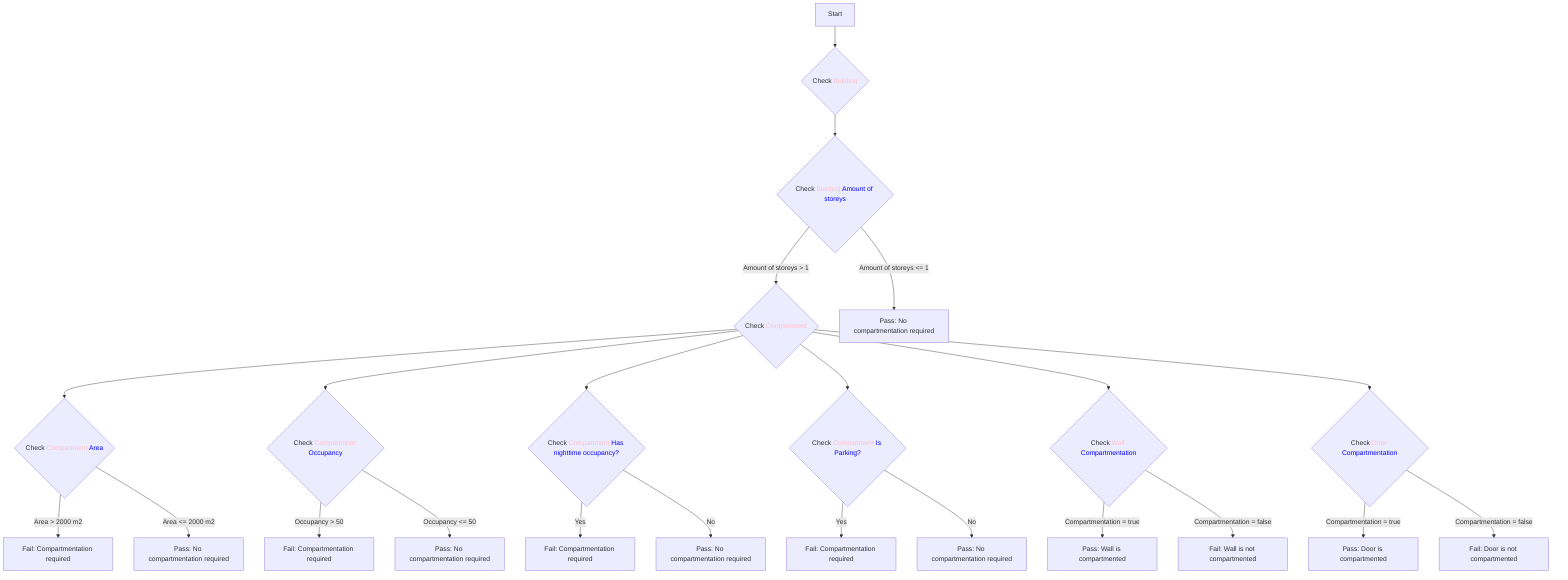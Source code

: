 graph TD
    A[Start] --> B{Check <font color='pink'>Building</font>}
    B --> C{Check <font color='pink'>Building</font> <font color='blue'>Amount of storeys</font>}
    C --> |Amount of storeys > 1| D{Check <font color='pink'>Compartment</font>}
    C --> |Amount of storeys <= 1| E[Pass: No compartmentation required]
    D --> F{Check <font color='pink'>Compartment</font> <font color='blue'>Area</font>}
    F --> |Area > 2000 m2| G[Fail: Compartmentation required]
    F --> |Area <= 2000 m2| H[Pass: No compartmentation required]
    D --> I{Check <font color='pink'>Compartment</font> <font color='blue'>Occupancy</font>}
    I --> |Occupancy > 50| J[Fail: Compartmentation required]
    I --> |Occupancy <= 50| K[Pass: No compartmentation required]
    D --> L{Check <font color='pink'>Compartment</font> <font color='blue'>Has nighttime occupancy?</font>}
    L --> |Yes| M[Fail: Compartmentation required]
    L --> |No| N[Pass: No compartmentation required]
    D --> O{Check <font color='pink'>Compartment</font> <font color='blue'>Is Parking?</font>}
    O --> |Yes| P[Fail: Compartmentation required]
    O --> |No| Q[Pass: No compartmentation required]
    D --> R{Check <font color='pink'>Wall</font> <font color='blue'>Compartmentation</font>}
    R --> |Compartmentation = true| S[Pass: Wall is compartmented]
    R --> |Compartmentation = false| T[Fail: Wall is not compartmented]
    D --> U{Check <font color='pink'>Door</font> <font color='blue'>Compartmentation</font>}
    U --> |Compartmentation = true| V[Pass: Door is compartmented]
    U --> |Compartmentation = false| W[Fail: Door is not compartmented]